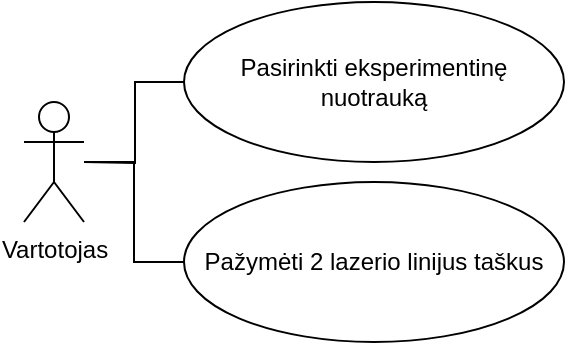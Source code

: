 <mxfile version="14.5.1" type="device"><diagram id="S0AMFhsIqwMnFF_WI4ao" name="Page-1"><mxGraphModel dx="263" dy="465" grid="0" gridSize="10" guides="1" tooltips="1" connect="1" arrows="1" fold="1" page="1" pageScale="1" pageWidth="850" pageHeight="1100" math="0" shadow="0"><root><mxCell id="0"/><mxCell id="1" parent="0"/><mxCell id="0dzjowgMyCUPK_Kfl2in-4" value="" style="edgeStyle=orthogonalEdgeStyle;rounded=0;orthogonalLoop=1;jettySize=auto;html=1;endArrow=none;endFill=0;" edge="1" parent="1" source="0dzjowgMyCUPK_Kfl2in-1" target="0dzjowgMyCUPK_Kfl2in-3"><mxGeometry relative="1" as="geometry"/></mxCell><mxCell id="0dzjowgMyCUPK_Kfl2in-5" style="edgeStyle=orthogonalEdgeStyle;rounded=0;orthogonalLoop=1;jettySize=auto;html=1;entryX=0;entryY=0.5;entryDx=0;entryDy=0;endArrow=none;endFill=0;" edge="1" parent="1" target="0dzjowgMyCUPK_Kfl2in-2"><mxGeometry relative="1" as="geometry"><mxPoint x="190" y="320" as="sourcePoint"/></mxGeometry></mxCell><mxCell id="0dzjowgMyCUPK_Kfl2in-1" value="Vartotojas" style="shape=umlActor;verticalLabelPosition=bottom;verticalAlign=top;html=1;outlineConnect=0;" vertex="1" parent="1"><mxGeometry x="160" y="290" width="30" height="60" as="geometry"/></mxCell><mxCell id="0dzjowgMyCUPK_Kfl2in-2" value="Pasirinkti eksperimentinę nuotrauką" style="ellipse;whiteSpace=wrap;html=1;" vertex="1" parent="1"><mxGeometry x="240" y="240" width="190" height="80" as="geometry"/></mxCell><mxCell id="0dzjowgMyCUPK_Kfl2in-3" value="Pažymėti 2 lazerio linijus taškus" style="ellipse;whiteSpace=wrap;html=1;" vertex="1" parent="1"><mxGeometry x="240" y="330" width="190" height="80" as="geometry"/></mxCell></root></mxGraphModel></diagram></mxfile>